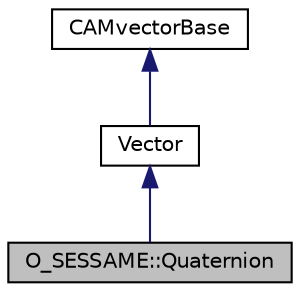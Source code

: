 digraph "O_SESSAME::Quaternion"
{
 // LATEX_PDF_SIZE
  edge [fontname="Helvetica",fontsize="10",labelfontname="Helvetica",labelfontsize="10"];
  node [fontname="Helvetica",fontsize="10",shape=record];
  Node1 [label="O_SESSAME::Quaternion",height=0.2,width=0.4,color="black", fillcolor="grey75", style="filled", fontcolor="black",tooltip="The non-singular, redundant Euler parameter (quaternion) vector."];
  Node2 -> Node1 [dir="back",color="midnightblue",fontsize="10",style="solid",fontname="Helvetica"];
  Node2 [label="Vector",height=0.2,width=0.4,color="black", fillcolor="white", style="filled",URL="$classCAMdoubleVector.html",tooltip=" "];
  Node3 -> Node2 [dir="back",color="midnightblue",fontsize="10",style="solid",fontname="Helvetica"];
  Node3 [label="CAMvectorBase",height=0.2,width=0.4,color="black", fillcolor="white", style="filled",URL="$classCAMvectorBase.html",tooltip=" "];
}
